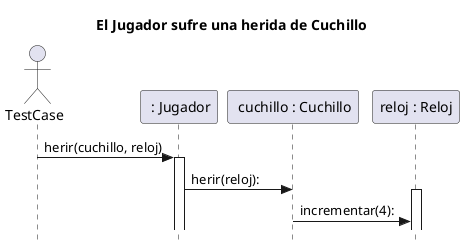 @startuml
skinparam style strictuml
title:  El Jugador sufre una herida de Cuchillo

actor TestCase

participant " : Jugador" as jugador
participant " cuchillo : Cuchillo" as cuchillo
participant "reloj : Reloj" as reloj


TestCase -> jugador: herir(cuchillo, reloj)
activate jugador
jugador -> cuchillo: herir(reloj):
activate reloj
cuchillo -> reloj: incrementar(4):

@enduml
